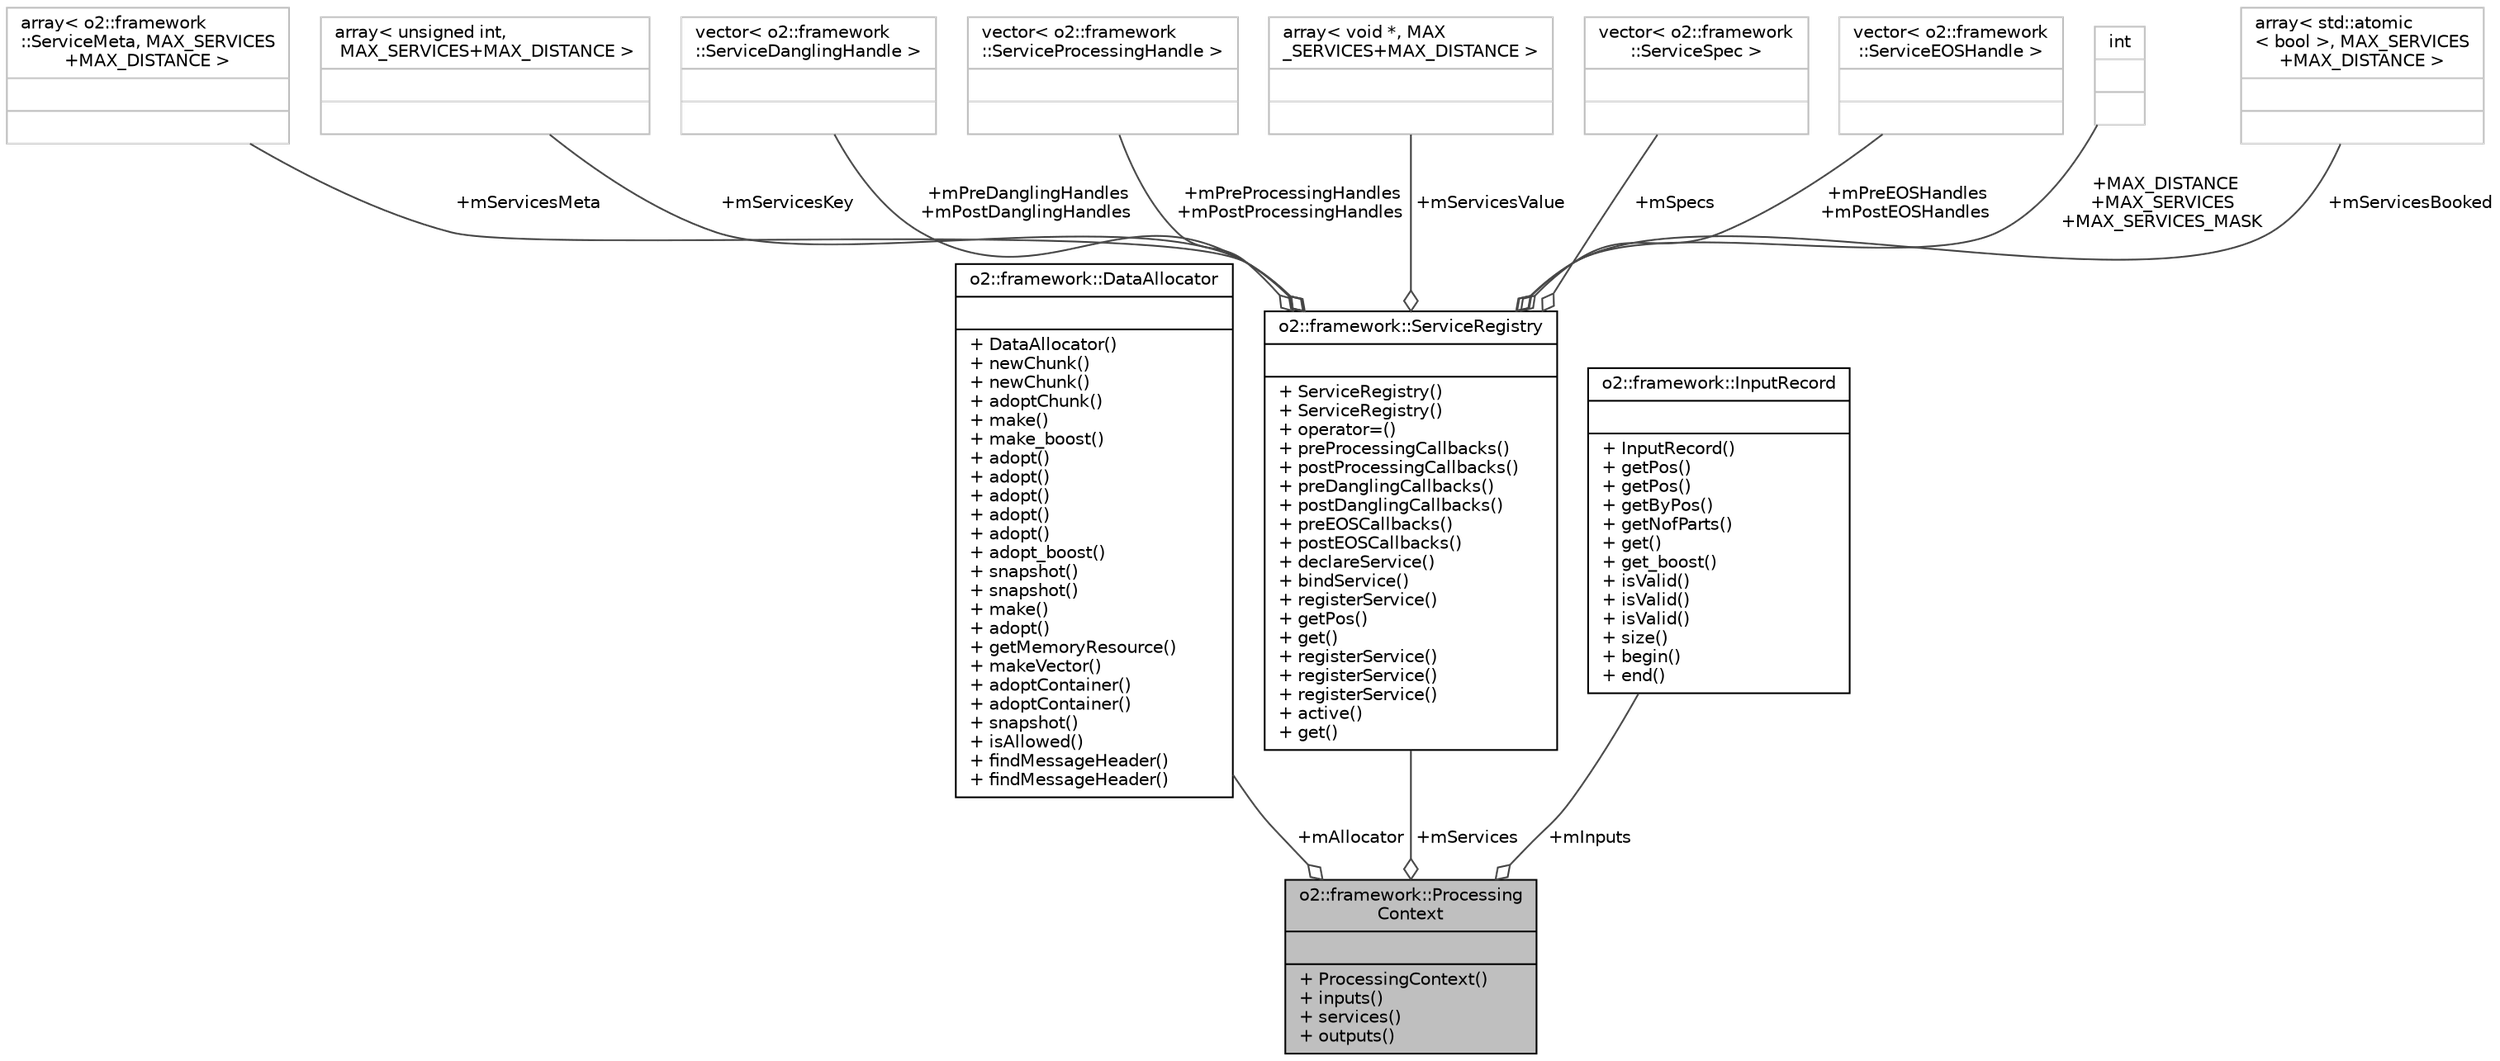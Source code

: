 digraph "o2::framework::ProcessingContext"
{
 // INTERACTIVE_SVG=YES
  bgcolor="transparent";
  edge [fontname="Helvetica",fontsize="10",labelfontname="Helvetica",labelfontsize="10"];
  node [fontname="Helvetica",fontsize="10",shape=record];
  Node1 [label="{o2::framework::Processing\lContext\n||+ ProcessingContext()\l+ inputs()\l+ services()\l+ outputs()\l}",height=0.2,width=0.4,color="black", fillcolor="grey75", style="filled", fontcolor="black"];
  Node2 -> Node1 [color="grey25",fontsize="10",style="solid",label=" +mAllocator" ,arrowhead="odiamond",fontname="Helvetica"];
  Node2 [label="{o2::framework::DataAllocator\n||+ DataAllocator()\l+ newChunk()\l+ newChunk()\l+ adoptChunk()\l+ make()\l+ make_boost()\l+ adopt()\l+ adopt()\l+ adopt()\l+ adopt()\l+ adopt()\l+ adopt_boost()\l+ snapshot()\l+ snapshot()\l+ make()\l+ adopt()\l+ getMemoryResource()\l+ makeVector()\l+ adoptContainer()\l+ adoptContainer()\l+ snapshot()\l+ isAllowed()\l+ findMessageHeader()\l+ findMessageHeader()\l}",height=0.2,width=0.4,color="black",URL="$df/d82/classo2_1_1framework_1_1DataAllocator.html"];
  Node3 -> Node1 [color="grey25",fontsize="10",style="solid",label=" +mServices" ,arrowhead="odiamond",fontname="Helvetica"];
  Node3 [label="{o2::framework::ServiceRegistry\n||+ ServiceRegistry()\l+ ServiceRegistry()\l+ operator=()\l+ preProcessingCallbacks()\l+ postProcessingCallbacks()\l+ preDanglingCallbacks()\l+ postDanglingCallbacks()\l+ preEOSCallbacks()\l+ postEOSCallbacks()\l+ declareService()\l+ bindService()\l+ registerService()\l+ getPos()\l+ get()\l+ registerService()\l+ registerService()\l+ registerService()\l+ active()\l+ get()\l}",height=0.2,width=0.4,color="black",URL="$dc/dba/structo2_1_1framework_1_1ServiceRegistry.html"];
  Node4 -> Node3 [color="grey25",fontsize="10",style="solid",label=" +mServicesMeta" ,arrowhead="odiamond",fontname="Helvetica"];
  Node4 [label="{array\< o2::framework\l::ServiceMeta, MAX_SERVICES\l+MAX_DISTANCE \>\n||}",height=0.2,width=0.4,color="grey75"];
  Node5 -> Node3 [color="grey25",fontsize="10",style="solid",label=" +mServicesKey" ,arrowhead="odiamond",fontname="Helvetica"];
  Node5 [label="{array\< unsigned int,\l MAX_SERVICES+MAX_DISTANCE \>\n||}",height=0.2,width=0.4,color="grey75"];
  Node6 -> Node3 [color="grey25",fontsize="10",style="solid",label=" +mPreDanglingHandles\n+mPostDanglingHandles" ,arrowhead="odiamond",fontname="Helvetica"];
  Node6 [label="{vector\< o2::framework\l::ServiceDanglingHandle \>\n||}",height=0.2,width=0.4,color="grey75"];
  Node7 -> Node3 [color="grey25",fontsize="10",style="solid",label=" +mPreProcessingHandles\n+mPostProcessingHandles" ,arrowhead="odiamond",fontname="Helvetica"];
  Node7 [label="{vector\< o2::framework\l::ServiceProcessingHandle \>\n||}",height=0.2,width=0.4,color="grey75"];
  Node8 -> Node3 [color="grey25",fontsize="10",style="solid",label=" +mServicesValue" ,arrowhead="odiamond",fontname="Helvetica"];
  Node8 [label="{array\< void *, MAX\l_SERVICES+MAX_DISTANCE \>\n||}",height=0.2,width=0.4,color="grey75"];
  Node9 -> Node3 [color="grey25",fontsize="10",style="solid",label=" +mSpecs" ,arrowhead="odiamond",fontname="Helvetica"];
  Node9 [label="{vector\< o2::framework\l::ServiceSpec \>\n||}",height=0.2,width=0.4,color="grey75"];
  Node10 -> Node3 [color="grey25",fontsize="10",style="solid",label=" +mPreEOSHandles\n+mPostEOSHandles" ,arrowhead="odiamond",fontname="Helvetica"];
  Node10 [label="{vector\< o2::framework\l::ServiceEOSHandle \>\n||}",height=0.2,width=0.4,color="grey75"];
  Node11 -> Node3 [color="grey25",fontsize="10",style="solid",label=" +MAX_DISTANCE\n+MAX_SERVICES\n+MAX_SERVICES_MASK" ,arrowhead="odiamond",fontname="Helvetica"];
  Node11 [label="{int\n||}",height=0.2,width=0.4,color="grey75"];
  Node12 -> Node3 [color="grey25",fontsize="10",style="solid",label=" +mServicesBooked" ,arrowhead="odiamond",fontname="Helvetica"];
  Node12 [label="{array\< std::atomic\l\< bool \>, MAX_SERVICES\l+MAX_DISTANCE \>\n||}",height=0.2,width=0.4,color="grey75"];
  Node13 -> Node1 [color="grey25",fontsize="10",style="solid",label=" +mInputs" ,arrowhead="odiamond",fontname="Helvetica"];
  Node13 [label="{o2::framework::InputRecord\n||+ InputRecord()\l+ getPos()\l+ getPos()\l+ getByPos()\l+ getNofParts()\l+ get()\l+ get_boost()\l+ isValid()\l+ isValid()\l+ isValid()\l+ size()\l+ begin()\l+ end()\l}",height=0.2,width=0.4,color="black",URL="$df/d24/classo2_1_1framework_1_1InputRecord.html",tooltip="The input API of the Data Processing Layer This class holds the inputs which are valid for processing..."];
}
